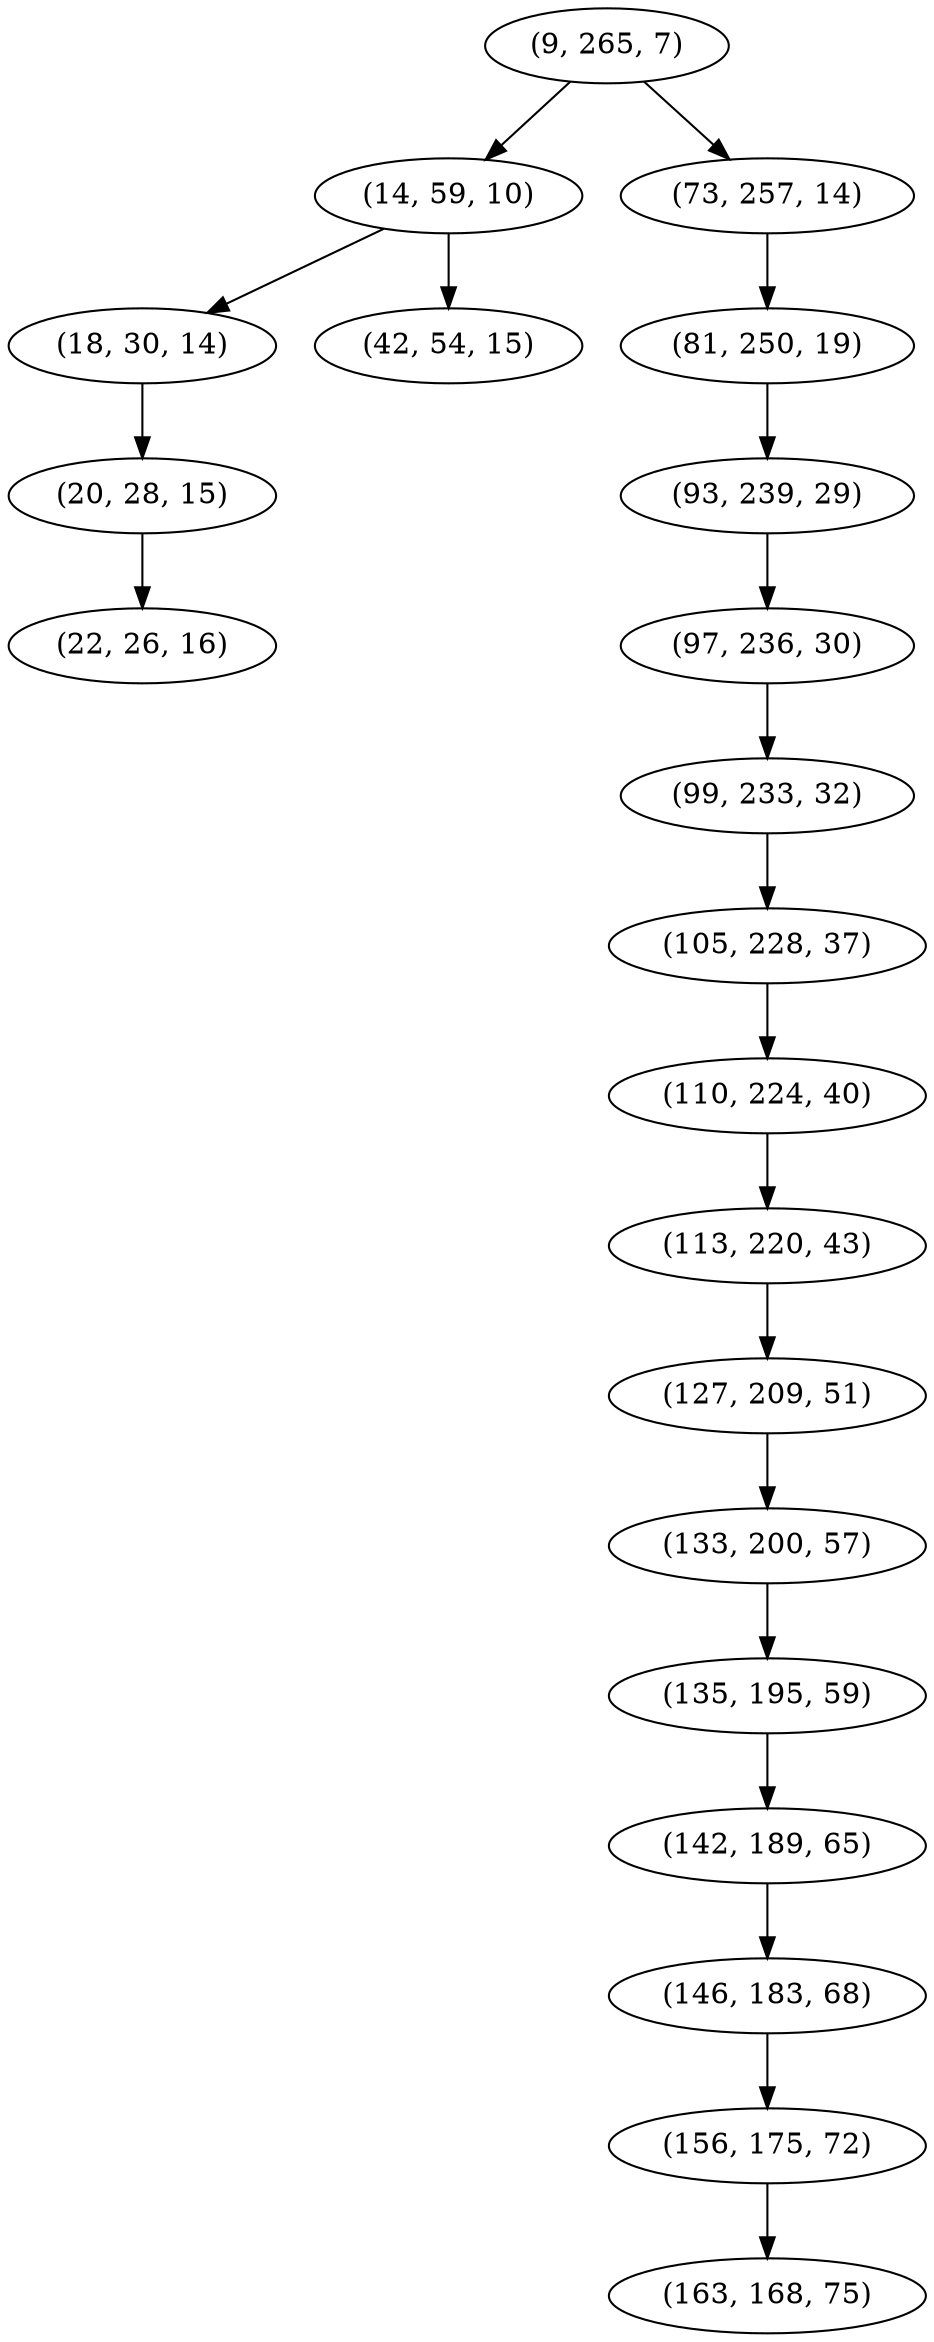 digraph tree {
    "(9, 265, 7)";
    "(14, 59, 10)";
    "(18, 30, 14)";
    "(20, 28, 15)";
    "(22, 26, 16)";
    "(42, 54, 15)";
    "(73, 257, 14)";
    "(81, 250, 19)";
    "(93, 239, 29)";
    "(97, 236, 30)";
    "(99, 233, 32)";
    "(105, 228, 37)";
    "(110, 224, 40)";
    "(113, 220, 43)";
    "(127, 209, 51)";
    "(133, 200, 57)";
    "(135, 195, 59)";
    "(142, 189, 65)";
    "(146, 183, 68)";
    "(156, 175, 72)";
    "(163, 168, 75)";
    "(9, 265, 7)" -> "(14, 59, 10)";
    "(9, 265, 7)" -> "(73, 257, 14)";
    "(14, 59, 10)" -> "(18, 30, 14)";
    "(14, 59, 10)" -> "(42, 54, 15)";
    "(18, 30, 14)" -> "(20, 28, 15)";
    "(20, 28, 15)" -> "(22, 26, 16)";
    "(73, 257, 14)" -> "(81, 250, 19)";
    "(81, 250, 19)" -> "(93, 239, 29)";
    "(93, 239, 29)" -> "(97, 236, 30)";
    "(97, 236, 30)" -> "(99, 233, 32)";
    "(99, 233, 32)" -> "(105, 228, 37)";
    "(105, 228, 37)" -> "(110, 224, 40)";
    "(110, 224, 40)" -> "(113, 220, 43)";
    "(113, 220, 43)" -> "(127, 209, 51)";
    "(127, 209, 51)" -> "(133, 200, 57)";
    "(133, 200, 57)" -> "(135, 195, 59)";
    "(135, 195, 59)" -> "(142, 189, 65)";
    "(142, 189, 65)" -> "(146, 183, 68)";
    "(146, 183, 68)" -> "(156, 175, 72)";
    "(156, 175, 72)" -> "(163, 168, 75)";
}
